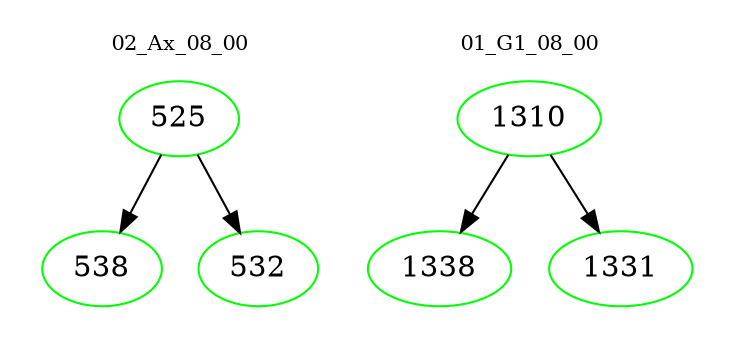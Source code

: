 digraph{
subgraph cluster_0 {
color = white
label = "02_Ax_08_00";
fontsize=10;
T0_525 [label="525", color="green"]
T0_525 -> T0_538 [color="black"]
T0_538 [label="538", color="green"]
T0_525 -> T0_532 [color="black"]
T0_532 [label="532", color="green"]
}
subgraph cluster_1 {
color = white
label = "01_G1_08_00";
fontsize=10;
T1_1310 [label="1310", color="green"]
T1_1310 -> T1_1338 [color="black"]
T1_1338 [label="1338", color="green"]
T1_1310 -> T1_1331 [color="black"]
T1_1331 [label="1331", color="green"]
}
}
